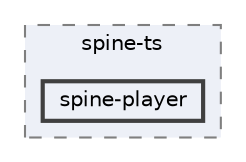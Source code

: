 digraph "external/spine-runtimes/spine-ts/spine-player"
{
 // LATEX_PDF_SIZE
  bgcolor="transparent";
  edge [fontname=Helvetica,fontsize=10,labelfontname=Helvetica,labelfontsize=10];
  node [fontname=Helvetica,fontsize=10,shape=box,height=0.2,width=0.4];
  compound=true
  subgraph clusterdir_586eaa98590d588499ef1023ec18a39f {
    graph [ bgcolor="#edf0f7", pencolor="grey50", label="spine-ts", fontname=Helvetica,fontsize=10 style="filled,dashed", URL="dir_586eaa98590d588499ef1023ec18a39f.html",tooltip=""]
  dir_7a5c448c1e682c3f549cf0d6a81eef80 [label="spine-player", fillcolor="#edf0f7", color="grey25", style="filled,bold", URL="dir_7a5c448c1e682c3f549cf0d6a81eef80.html",tooltip=""];
  }
}
